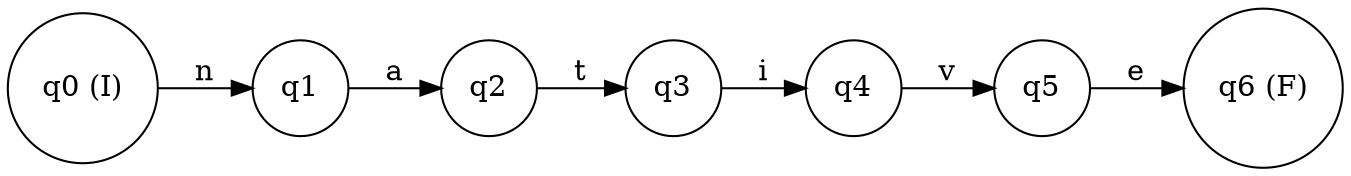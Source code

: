 digraph finite_state_machine {
rankdir=LR;
node [shape = circle];
q0 [label="q0 (I)"];
q1 [label="q1"];
q2 [label="q2"];
q3 [label="q3"];
q4 [label="q4"];
q5 [label="q5"];
q6 [label="q6 (F)"];
q0 -> q1 [label="n"];
q1 -> q2 [label="a"];
q2 -> q3 [label="t"];
q3 -> q4 [label="i"];
q4 -> q5 [label="v"];
q5 -> q6 [label="e"];
}